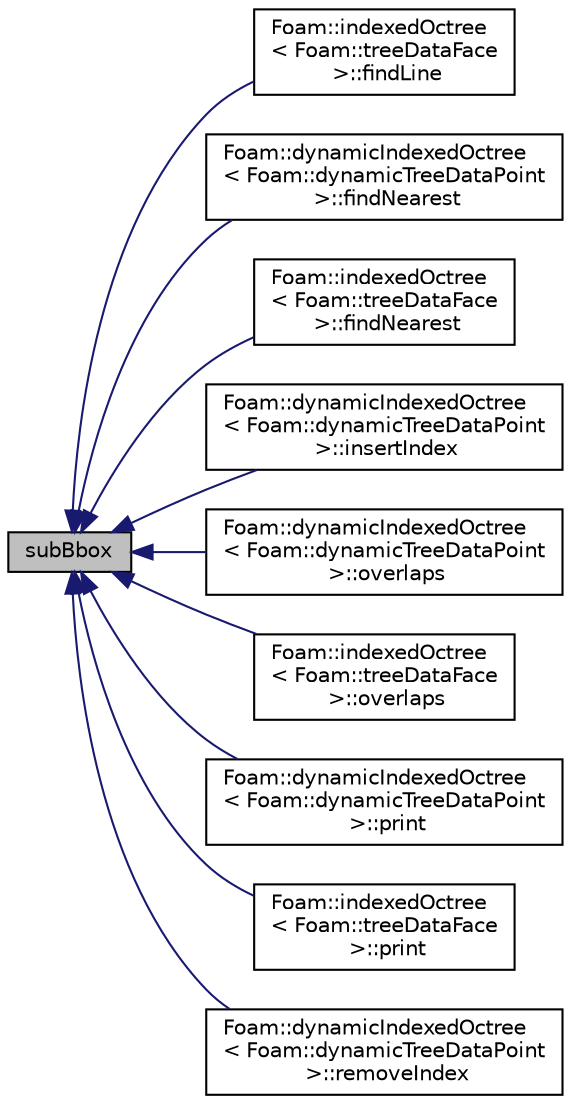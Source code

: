 digraph "subBbox"
{
  bgcolor="transparent";
  edge [fontname="Helvetica",fontsize="10",labelfontname="Helvetica",labelfontsize="10"];
  node [fontname="Helvetica",fontsize="10",shape=record];
  rankdir="LR";
  Node62 [label="subBbox",height=0.2,width=0.4,color="black", fillcolor="grey75", style="filled", fontcolor="black"];
  Node62 -> Node63 [dir="back",color="midnightblue",fontsize="10",style="solid",fontname="Helvetica"];
  Node63 [label="Foam::indexedOctree\l\< Foam::treeDataFace\l \>::findLine",height=0.2,width=0.4,color="black",URL="$a26157.html#af654b41bf89d6e3d50c31030ec6bcb24"];
  Node62 -> Node64 [dir="back",color="midnightblue",fontsize="10",style="solid",fontname="Helvetica"];
  Node64 [label="Foam::dynamicIndexedOctree\l\< Foam::dynamicTreeDataPoint\l \>::findNearest",height=0.2,width=0.4,color="black",URL="$a26745.html#ae090443cbaa3565bc6dc0b28e77793a8",tooltip="Low level: calculate nearest starting from subnode. "];
  Node62 -> Node65 [dir="back",color="midnightblue",fontsize="10",style="solid",fontname="Helvetica"];
  Node65 [label="Foam::indexedOctree\l\< Foam::treeDataFace\l \>::findNearest",height=0.2,width=0.4,color="black",URL="$a26157.html#abd1691a3fc13b01ad68fb3ca35ec22d8",tooltip="Low level: calculate nearest starting from subnode. "];
  Node62 -> Node66 [dir="back",color="midnightblue",fontsize="10",style="solid",fontname="Helvetica"];
  Node66 [label="Foam::dynamicIndexedOctree\l\< Foam::dynamicTreeDataPoint\l \>::insertIndex",height=0.2,width=0.4,color="black",URL="$a26745.html#af7a674060888ace022858c8581c91c4d"];
  Node62 -> Node67 [dir="back",color="midnightblue",fontsize="10",style="solid",fontname="Helvetica"];
  Node67 [label="Foam::dynamicIndexedOctree\l\< Foam::dynamicTreeDataPoint\l \>::overlaps",height=0.2,width=0.4,color="black",URL="$a26745.html#a4ca2bef7dbdb103c2f7f02e34e28b967",tooltip="Helper: does bb intersect a sphere around sample? Or is any. "];
  Node62 -> Node68 [dir="back",color="midnightblue",fontsize="10",style="solid",fontname="Helvetica"];
  Node68 [label="Foam::indexedOctree\l\< Foam::treeDataFace\l \>::overlaps",height=0.2,width=0.4,color="black",URL="$a26157.html#a4ca2bef7dbdb103c2f7f02e34e28b967",tooltip="Helper: does bb intersect a sphere around sample? Or is any. "];
  Node62 -> Node69 [dir="back",color="midnightblue",fontsize="10",style="solid",fontname="Helvetica"];
  Node69 [label="Foam::dynamicIndexedOctree\l\< Foam::dynamicTreeDataPoint\l \>::print",height=0.2,width=0.4,color="black",URL="$a26745.html#a81fbb9bc9c192a1f28c352f8b9538568",tooltip="Print tree. Either print all indices (printContent = true) or. "];
  Node62 -> Node70 [dir="back",color="midnightblue",fontsize="10",style="solid",fontname="Helvetica"];
  Node70 [label="Foam::indexedOctree\l\< Foam::treeDataFace\l \>::print",height=0.2,width=0.4,color="black",URL="$a26157.html#a81fbb9bc9c192a1f28c352f8b9538568",tooltip="Print tree. Either print all indices (printContent = true) or. "];
  Node62 -> Node71 [dir="back",color="midnightblue",fontsize="10",style="solid",fontname="Helvetica"];
  Node71 [label="Foam::dynamicIndexedOctree\l\< Foam::dynamicTreeDataPoint\l \>::removeIndex",height=0.2,width=0.4,color="black",URL="$a26745.html#a60abf08de416a5775d9b14e3e0cb118a"];
}
